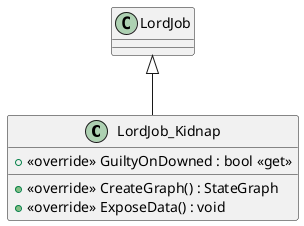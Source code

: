 @startuml
class LordJob_Kidnap {
    + <<override>> GuiltyOnDowned : bool <<get>>
    + <<override>> CreateGraph() : StateGraph
    + <<override>> ExposeData() : void
}
LordJob <|-- LordJob_Kidnap
@enduml
